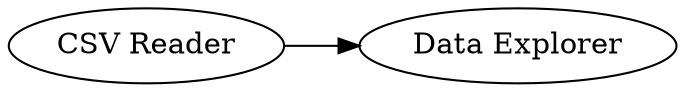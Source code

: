 digraph {
	"-209579892293306321_1" [label="CSV Reader"]
	"-209579892293306321_2" [label="Data Explorer"]
	"-209579892293306321_1" -> "-209579892293306321_2"
	rankdir=LR
}

